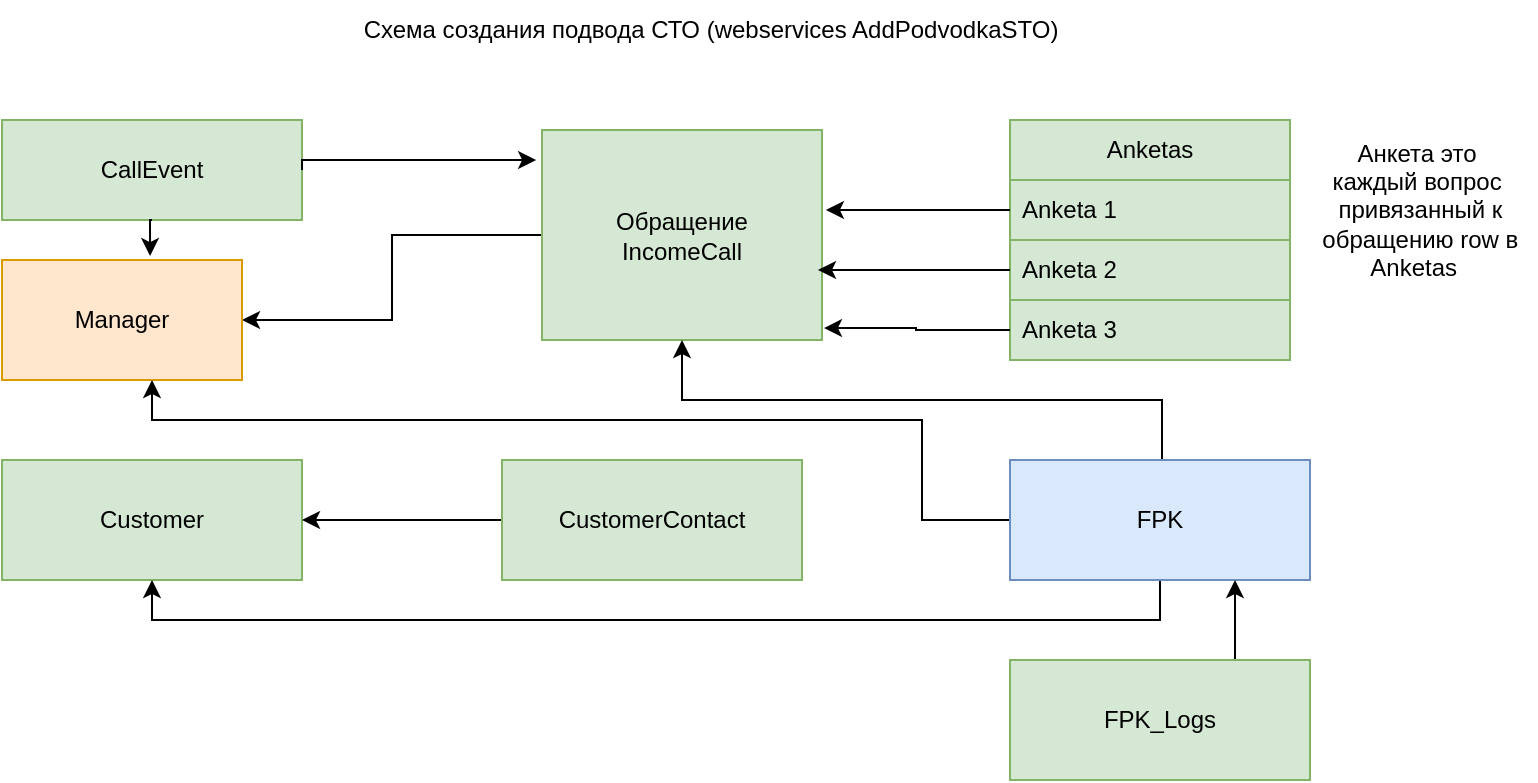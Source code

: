 <mxfile version="22.1.3" type="github">
  <diagram name="Страница — 1" id="72FgrOuQ5Zt7AJluy6WT">
    <mxGraphModel dx="1434" dy="758" grid="1" gridSize="10" guides="1" tooltips="1" connect="1" arrows="1" fold="1" page="1" pageScale="1" pageWidth="827" pageHeight="1169" math="0" shadow="0">
      <root>
        <mxCell id="0" />
        <mxCell id="1" parent="0" />
        <mxCell id="SVLsFriAqke8viGs95R4-25" style="edgeStyle=orthogonalEdgeStyle;rounded=0;orthogonalLoop=1;jettySize=auto;html=1;entryX=1;entryY=0.5;entryDx=0;entryDy=0;" edge="1" parent="1" source="SVLsFriAqke8viGs95R4-1" target="SVLsFriAqke8viGs95R4-24">
          <mxGeometry relative="1" as="geometry" />
        </mxCell>
        <mxCell id="SVLsFriAqke8viGs95R4-1" value="Обращение&lt;br&gt;IncomeCall" style="rounded=0;whiteSpace=wrap;html=1;fillColor=#d5e8d4;strokeColor=#82b366;" vertex="1" parent="1">
          <mxGeometry x="330" y="75" width="140" height="105" as="geometry" />
        </mxCell>
        <mxCell id="SVLsFriAqke8viGs95R4-4" value="Схема создания подвода СТО (webservices AddPodvodkaSTO)" style="text;html=1;align=center;verticalAlign=middle;resizable=0;points=[];autosize=1;strokeColor=none;fillColor=none;" vertex="1" parent="1">
          <mxGeometry x="229" y="10" width="370" height="30" as="geometry" />
        </mxCell>
        <mxCell id="SVLsFriAqke8viGs95R4-8" value="Customer" style="rounded=0;whiteSpace=wrap;html=1;fillColor=#d5e8d4;strokeColor=#82b366;" vertex="1" parent="1">
          <mxGeometry x="60" y="240" width="150" height="60" as="geometry" />
        </mxCell>
        <mxCell id="SVLsFriAqke8viGs95R4-10" value="Anketas" style="swimlane;fontStyle=0;childLayout=stackLayout;horizontal=1;startSize=30;horizontalStack=0;resizeParent=1;resizeParentMax=0;resizeLast=0;collapsible=1;marginBottom=0;whiteSpace=wrap;html=1;fillColor=#d5e8d4;strokeColor=#82b366;" vertex="1" parent="1">
          <mxGeometry x="564" y="70" width="140" height="120" as="geometry" />
        </mxCell>
        <mxCell id="SVLsFriAqke8viGs95R4-11" value="Anketa 1" style="text;strokeColor=#82b366;fillColor=#d5e8d4;align=left;verticalAlign=middle;spacingLeft=4;spacingRight=4;overflow=hidden;points=[[0,0.5],[1,0.5]];portConstraint=eastwest;rotatable=0;whiteSpace=wrap;html=1;" vertex="1" parent="SVLsFriAqke8viGs95R4-10">
          <mxGeometry y="30" width="140" height="30" as="geometry" />
        </mxCell>
        <mxCell id="SVLsFriAqke8viGs95R4-12" value="Anketa 2" style="text;strokeColor=#82b366;fillColor=#d5e8d4;align=left;verticalAlign=middle;spacingLeft=4;spacingRight=4;overflow=hidden;points=[[0,0.5],[1,0.5]];portConstraint=eastwest;rotatable=0;whiteSpace=wrap;html=1;" vertex="1" parent="SVLsFriAqke8viGs95R4-10">
          <mxGeometry y="60" width="140" height="30" as="geometry" />
        </mxCell>
        <mxCell id="SVLsFriAqke8viGs95R4-13" value="Anketa 3" style="text;strokeColor=#82b366;fillColor=#d5e8d4;align=left;verticalAlign=middle;spacingLeft=4;spacingRight=4;overflow=hidden;points=[[0,0.5],[1,0.5]];portConstraint=eastwest;rotatable=0;whiteSpace=wrap;html=1;" vertex="1" parent="SVLsFriAqke8viGs95R4-10">
          <mxGeometry y="90" width="140" height="30" as="geometry" />
        </mxCell>
        <mxCell id="SVLsFriAqke8viGs95R4-14" value="Анкета это &lt;br&gt;каждый вопрос&lt;br&gt;&amp;nbsp;привязанный к&lt;br&gt;&amp;nbsp;обращению row в&lt;br&gt;Anketas&amp;nbsp;" style="text;html=1;align=center;verticalAlign=middle;resizable=0;points=[];autosize=1;strokeColor=none;fillColor=none;" vertex="1" parent="1">
          <mxGeometry x="707" y="70" width="120" height="90" as="geometry" />
        </mxCell>
        <mxCell id="SVLsFriAqke8viGs95R4-15" style="edgeStyle=orthogonalEdgeStyle;rounded=0;orthogonalLoop=1;jettySize=auto;html=1;" edge="1" parent="1" source="SVLsFriAqke8viGs95R4-12">
          <mxGeometry relative="1" as="geometry">
            <mxPoint x="468" y="145" as="targetPoint" />
          </mxGeometry>
        </mxCell>
        <mxCell id="SVLsFriAqke8viGs95R4-21" style="edgeStyle=orthogonalEdgeStyle;rounded=0;orthogonalLoop=1;jettySize=auto;html=1;exitX=0;exitY=0.5;exitDx=0;exitDy=0;entryX=1.014;entryY=0.381;entryDx=0;entryDy=0;entryPerimeter=0;" edge="1" parent="1" source="SVLsFriAqke8viGs95R4-11" target="SVLsFriAqke8viGs95R4-1">
          <mxGeometry relative="1" as="geometry" />
        </mxCell>
        <mxCell id="SVLsFriAqke8viGs95R4-23" style="edgeStyle=orthogonalEdgeStyle;rounded=0;orthogonalLoop=1;jettySize=auto;html=1;exitX=0;exitY=0.5;exitDx=0;exitDy=0;entryX=1.007;entryY=0.943;entryDx=0;entryDy=0;entryPerimeter=0;" edge="1" parent="1" source="SVLsFriAqke8viGs95R4-13" target="SVLsFriAqke8viGs95R4-1">
          <mxGeometry relative="1" as="geometry" />
        </mxCell>
        <mxCell id="SVLsFriAqke8viGs95R4-24" value="Manager" style="rounded=0;whiteSpace=wrap;html=1;fillColor=#ffe6cc;strokeColor=#d79b00;" vertex="1" parent="1">
          <mxGeometry x="60" y="140" width="120" height="60" as="geometry" />
        </mxCell>
        <mxCell id="SVLsFriAqke8viGs95R4-27" value="" style="edgeStyle=orthogonalEdgeStyle;rounded=0;orthogonalLoop=1;jettySize=auto;html=1;" edge="1" parent="1" source="SVLsFriAqke8viGs95R4-26" target="SVLsFriAqke8viGs95R4-8">
          <mxGeometry relative="1" as="geometry" />
        </mxCell>
        <mxCell id="SVLsFriAqke8viGs95R4-26" value="CustomerContact" style="rounded=0;whiteSpace=wrap;html=1;fillColor=#d5e8d4;strokeColor=#82b366;" vertex="1" parent="1">
          <mxGeometry x="310" y="240" width="150" height="60" as="geometry" />
        </mxCell>
        <mxCell id="SVLsFriAqke8viGs95R4-29" style="edgeStyle=orthogonalEdgeStyle;rounded=0;orthogonalLoop=1;jettySize=auto;html=1;exitX=0.5;exitY=1;exitDx=0;exitDy=0;entryX=0.5;entryY=1;entryDx=0;entryDy=0;" edge="1" parent="1" source="SVLsFriAqke8viGs95R4-28" target="SVLsFriAqke8viGs95R4-8">
          <mxGeometry relative="1" as="geometry" />
        </mxCell>
        <mxCell id="SVLsFriAqke8viGs95R4-31" style="edgeStyle=orthogonalEdgeStyle;rounded=0;orthogonalLoop=1;jettySize=auto;html=1;exitX=0;exitY=0.25;exitDx=0;exitDy=0;" edge="1" parent="1" source="SVLsFriAqke8viGs95R4-28" target="SVLsFriAqke8viGs95R4-24">
          <mxGeometry relative="1" as="geometry">
            <Array as="points">
              <mxPoint x="564" y="270" />
              <mxPoint x="520" y="270" />
              <mxPoint x="520" y="220" />
              <mxPoint x="135" y="220" />
            </Array>
          </mxGeometry>
        </mxCell>
        <mxCell id="SVLsFriAqke8viGs95R4-33" style="edgeStyle=orthogonalEdgeStyle;rounded=0;orthogonalLoop=1;jettySize=auto;html=1;exitX=0.25;exitY=0;exitDx=0;exitDy=0;entryX=0.5;entryY=1;entryDx=0;entryDy=0;" edge="1" parent="1" source="SVLsFriAqke8viGs95R4-28" target="SVLsFriAqke8viGs95R4-1">
          <mxGeometry relative="1" as="geometry">
            <Array as="points">
              <mxPoint x="640" y="240" />
              <mxPoint x="640" y="210" />
              <mxPoint x="400" y="210" />
            </Array>
          </mxGeometry>
        </mxCell>
        <mxCell id="SVLsFriAqke8viGs95R4-28" value="FPK" style="rounded=0;whiteSpace=wrap;html=1;fillColor=#dae8fc;strokeColor=#6c8ebf;" vertex="1" parent="1">
          <mxGeometry x="564" y="240" width="150" height="60" as="geometry" />
        </mxCell>
        <mxCell id="SVLsFriAqke8viGs95R4-35" style="edgeStyle=orthogonalEdgeStyle;rounded=0;orthogonalLoop=1;jettySize=auto;html=1;exitX=0.75;exitY=0;exitDx=0;exitDy=0;entryX=0.75;entryY=1;entryDx=0;entryDy=0;" edge="1" parent="1" source="SVLsFriAqke8viGs95R4-34" target="SVLsFriAqke8viGs95R4-28">
          <mxGeometry relative="1" as="geometry" />
        </mxCell>
        <mxCell id="SVLsFriAqke8viGs95R4-34" value="FPK_Logs" style="rounded=0;whiteSpace=wrap;html=1;fillColor=#d5e8d4;strokeColor=#82b366;" vertex="1" parent="1">
          <mxGeometry x="564" y="340" width="150" height="60" as="geometry" />
        </mxCell>
        <mxCell id="SVLsFriAqke8viGs95R4-36" value="CallEvent" style="rounded=0;whiteSpace=wrap;html=1;fillColor=#d5e8d4;strokeColor=#82b366;" vertex="1" parent="1">
          <mxGeometry x="60" y="70" width="150" height="50" as="geometry" />
        </mxCell>
        <mxCell id="SVLsFriAqke8viGs95R4-37" style="edgeStyle=orthogonalEdgeStyle;rounded=0;orthogonalLoop=1;jettySize=auto;html=1;exitX=0.5;exitY=1;exitDx=0;exitDy=0;entryX=0.617;entryY=-0.033;entryDx=0;entryDy=0;entryPerimeter=0;" edge="1" parent="1" source="SVLsFriAqke8viGs95R4-36" target="SVLsFriAqke8viGs95R4-24">
          <mxGeometry relative="1" as="geometry" />
        </mxCell>
        <mxCell id="SVLsFriAqke8viGs95R4-38" style="edgeStyle=orthogonalEdgeStyle;rounded=0;orthogonalLoop=1;jettySize=auto;html=1;exitX=1;exitY=0.5;exitDx=0;exitDy=0;entryX=-0.021;entryY=0.143;entryDx=0;entryDy=0;entryPerimeter=0;" edge="1" parent="1" source="SVLsFriAqke8viGs95R4-36" target="SVLsFriAqke8viGs95R4-1">
          <mxGeometry relative="1" as="geometry">
            <Array as="points">
              <mxPoint x="210" y="90" />
            </Array>
          </mxGeometry>
        </mxCell>
      </root>
    </mxGraphModel>
  </diagram>
</mxfile>
